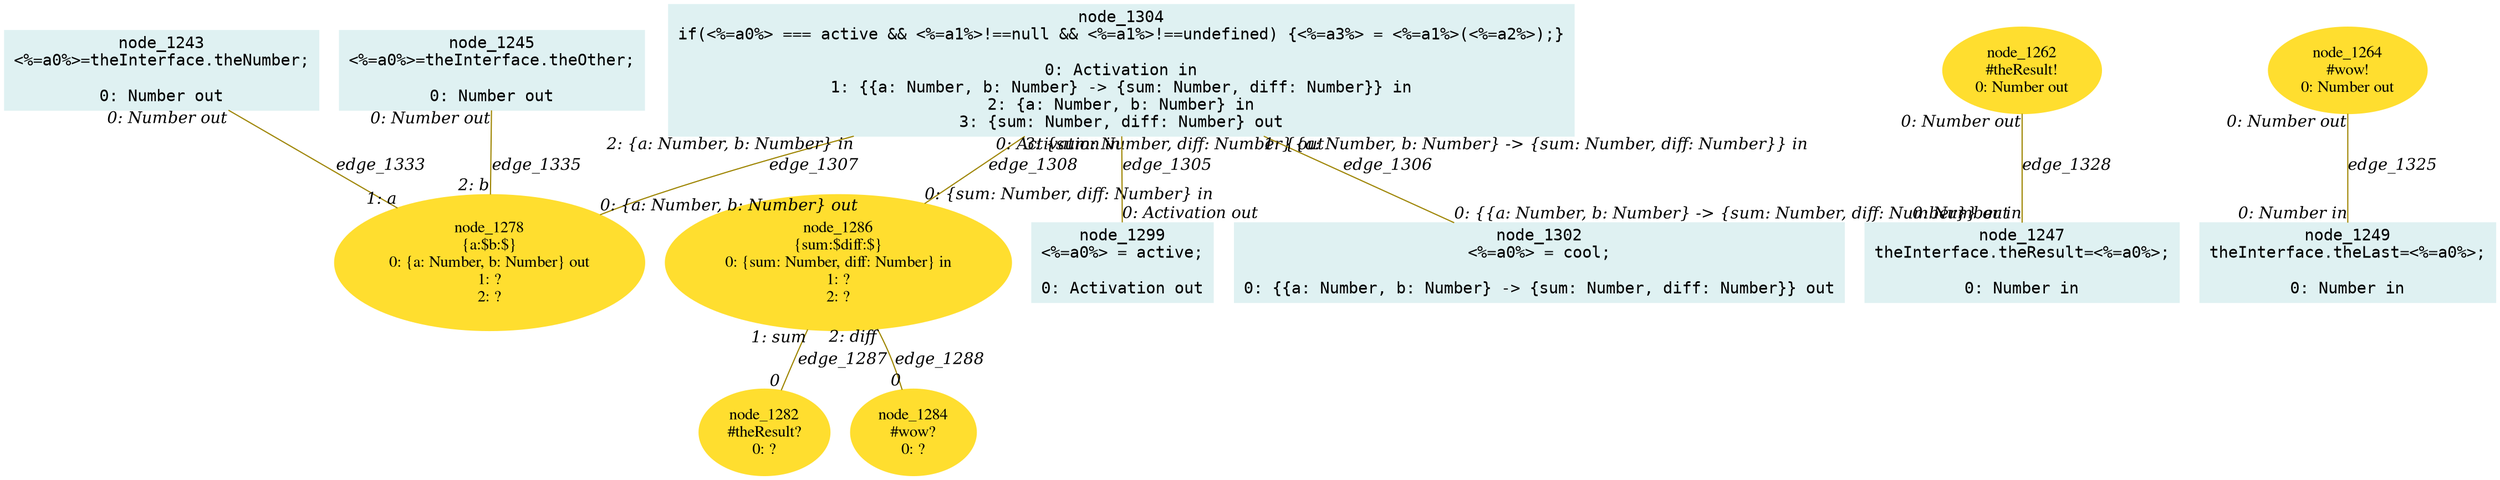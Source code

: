 digraph g{node_1243 [shape="box", style="filled", color="#dff1f2", fontname="Courier", label="node_1243
<%=a0%>=theInterface.theNumber;

0: Number out" ]
node_1245 [shape="box", style="filled", color="#dff1f2", fontname="Courier", label="node_1245
<%=a0%>=theInterface.theOther;

0: Number out" ]
node_1247 [shape="box", style="filled", color="#dff1f2", fontname="Courier", label="node_1247
theInterface.theResult=<%=a0%>;

0: Number in" ]
node_1249 [shape="box", style="filled", color="#dff1f2", fontname="Courier", label="node_1249
theInterface.theLast=<%=a0%>;

0: Number in" ]
node_1262 [shape="ellipse", style="filled", color="#ffde2f", fontname="Times", label="node_1262
#theResult!
0: Number out" ]
node_1264 [shape="ellipse", style="filled", color="#ffde2f", fontname="Times", label="node_1264
#wow!
0: Number out" ]
node_1278 [shape="ellipse", style="filled", color="#ffde2f", fontname="Times", label="node_1278
{a:$b:$}
0: {a: Number, b: Number} out
1: ?
2: ?" ]
node_1282 [shape="ellipse", style="filled", color="#ffde2f", fontname="Times", label="node_1282
#theResult?
0: ?" ]
node_1284 [shape="ellipse", style="filled", color="#ffde2f", fontname="Times", label="node_1284
#wow?
0: ?" ]
node_1286 [shape="ellipse", style="filled", color="#ffde2f", fontname="Times", label="node_1286
{sum:$diff:$}
0: {sum: Number, diff: Number} in
1: ?
2: ?" ]
node_1299 [shape="box", style="filled", color="#dff1f2", fontname="Courier", label="node_1299
<%=a0%> = active;

0: Activation out" ]
node_1302 [shape="box", style="filled", color="#dff1f2", fontname="Courier", label="node_1302
<%=a0%> = cool;

0: {{a: Number, b: Number} -> {sum: Number, diff: Number}} out" ]
node_1304 [shape="box", style="filled", color="#dff1f2", fontname="Courier", label="node_1304
if(<%=a0%> === active && <%=a1%>!==null && <%=a1%>!==undefined) {<%=a3%> = <%=a1%>(<%=a2%>);}

0: Activation in
1: {{a: Number, b: Number} -> {sum: Number, diff: Number}} in
2: {a: Number, b: Number} in
3: {sum: Number, diff: Number} out" ]
node_1286 -> node_1282 [dir=none, arrowHead=none, fontname="Times-Italic", arrowsize=1, color="#9d8400", label="edge_1287",  headlabel="0", taillabel="1: sum" ]
node_1286 -> node_1284 [dir=none, arrowHead=none, fontname="Times-Italic", arrowsize=1, color="#9d8400", label="edge_1288",  headlabel="0", taillabel="2: diff" ]
node_1304 -> node_1299 [dir=none, arrowHead=none, fontname="Times-Italic", arrowsize=1, color="#9d8400", label="edge_1305",  headlabel="0: Activation out", taillabel="0: Activation in" ]
node_1304 -> node_1302 [dir=none, arrowHead=none, fontname="Times-Italic", arrowsize=1, color="#9d8400", label="edge_1306",  headlabel="0: {{a: Number, b: Number} -> {sum: Number, diff: Number}} out", taillabel="1: {{a: Number, b: Number} -> {sum: Number, diff: Number}} in" ]
node_1304 -> node_1278 [dir=none, arrowHead=none, fontname="Times-Italic", arrowsize=1, color="#9d8400", label="edge_1307",  headlabel="0: {a: Number, b: Number} out", taillabel="2: {a: Number, b: Number} in" ]
node_1304 -> node_1286 [dir=none, arrowHead=none, fontname="Times-Italic", arrowsize=1, color="#9d8400", label="edge_1308",  headlabel="0: {sum: Number, diff: Number} in", taillabel="3: {sum: Number, diff: Number} out" ]
node_1264 -> node_1249 [dir=none, arrowHead=none, fontname="Times-Italic", arrowsize=1, color="#9d8400", label="edge_1325",  headlabel="0: Number in", taillabel="0: Number out" ]
node_1262 -> node_1247 [dir=none, arrowHead=none, fontname="Times-Italic", arrowsize=1, color="#9d8400", label="edge_1328",  headlabel="0: Number in", taillabel="0: Number out" ]
node_1243 -> node_1278 [dir=none, arrowHead=none, fontname="Times-Italic", arrowsize=1, color="#9d8400", label="edge_1333",  headlabel="1: a", taillabel="0: Number out" ]
node_1245 -> node_1278 [dir=none, arrowHead=none, fontname="Times-Italic", arrowsize=1, color="#9d8400", label="edge_1335",  headlabel="2: b", taillabel="0: Number out" ]
}